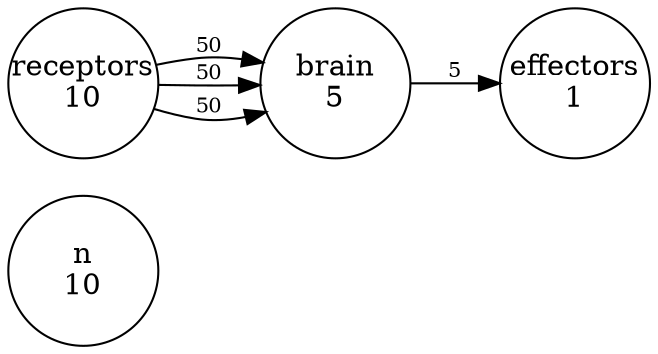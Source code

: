 digraph network {
rankdir=LR
node [fixedsize=true height=1 shape=circle]
edge [fontsize=10]
n0 [label="n\n10"]
n1 [label="receptors\n10"]
n2 [label="brain\n5"]
n3 [label="effectors\n1"]
n1 -> n2 [label="50"]
n1 -> n2 [label="50"]
n1 -> n2 [label="50"]
n2 -> n3 [label="5"]
}
